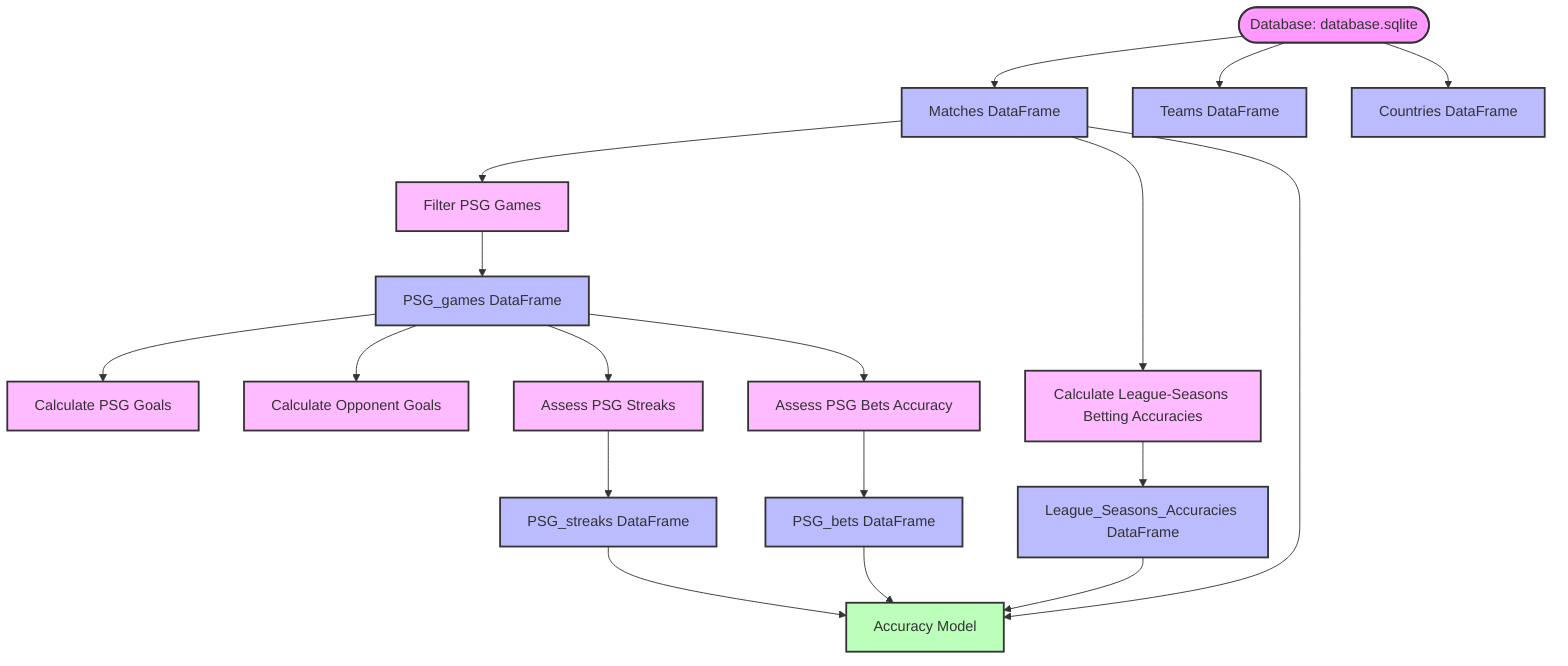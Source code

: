 flowchart TD
    A1([Database: database.sqlite]):::dataSource --> B1[Matches DataFrame]:::dataVar
    A1 --> B2[Teams DataFrame]:::dataVar
    A1 --> B3[Countries DataFrame]:::dataVar
    
    B1 --> C1[Filter PSG Games]:::transformation
    C1 --> B4[PSG_games DataFrame]:::dataVar
    B4 --> C2[Calculate PSG Goals]:::transformation
    B4 --> C3[Calculate Opponent Goals]:::transformation
    
    B1 --> C4[Calculate League-Seasons Betting Accuracies]:::transformation
    C4 --> B5[League_Seasons_Accuracies DataFrame]:::dataVar
    
    B4 --> C5[Assess PSG Streaks]:::transformation
    C5 --> B6[PSG_streaks DataFrame]:::dataVar
    
    B4 --> C6[Assess PSG Bets Accuracy]:::transformation
    C6 --> B7[PSG_bets DataFrame]:::dataVar
    
    B1 --> D1[Accuracy Model]:::model
    B5 --> D1
    B6 --> D1
    B7 --> D1
    
    classDef dataSource fill:#f9f,stroke:#333,stroke-width:2px;
    classDef dataVar fill:#bbf,stroke:#333,stroke-width:2px;
    classDef transformation fill:#fbf,stroke:#333,stroke-width:2px;
    classDef model fill:#bfb,stroke:#333,stroke-width:2px;
    
    %% Node Descriptions
    %% A1: SQLite Database source containing all relevant data
    %% B1, B2, B3: DataFrames created from database fetching
    %% B4, B5, B6, B7: Resultant DataFrames from different transformations and analyses
    %% C1: Filtering operations to get PSG specific games
    %% C2, C3: Calculations of goals for PSG and opponents
    %% C4: Calculation logic to obtain betting accuracies
    %% C5: Logic to determine PSG's streak statistics
    %% C6: Betting accuracy calculation based on PSG
    %% D1: Application of the Accuracy Score model